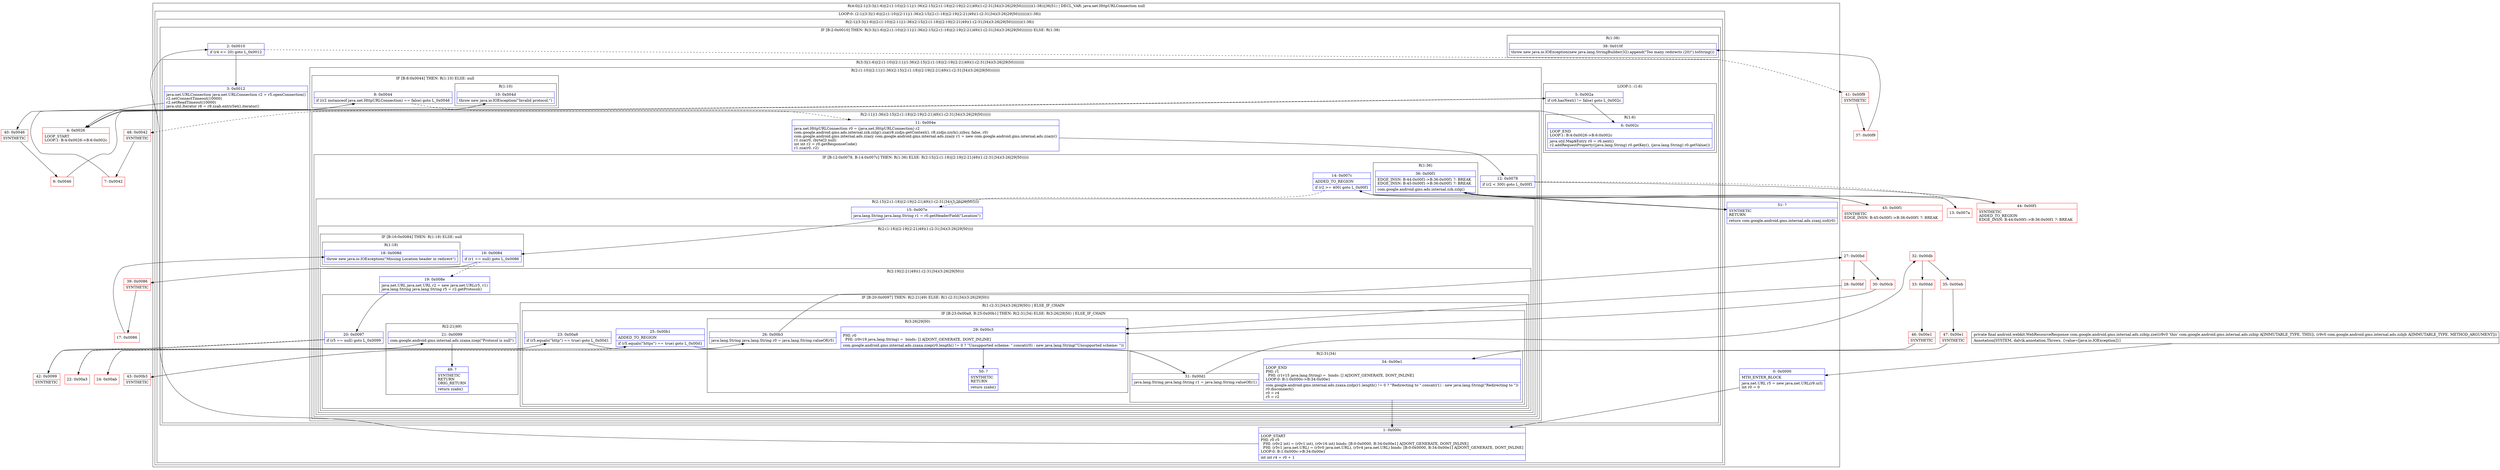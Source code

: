 digraph "CFG forcom.google.android.gms.internal.ads.zzbip.zze(Lcom\/google\/android\/gms\/internal\/ads\/zzbjb;)Landroid\/webkit\/WebResourceResponse;" {
subgraph cluster_Region_1686856427 {
label = "R(4:0|(2:1|(3:3|(1:6)|(2:(1:10)|(2:11|(1:36)(2:15|(2:(1:18)|(2:19|(2:21|49)(1:(2:31|34)(3:26|29|50))))))))(1:38))|36|51) | DECL_VAR: java.net.HttpURLConnection null\l";
node [shape=record,color=blue];
Node_0 [shape=record,label="{0\:\ 0x0000|MTH_ENTER_BLOCK\l|java.net.URL r5 = new java.net.URL(r9.url)\lint r0 = 0\l}"];
subgraph cluster_LoopRegion_701897280 {
label = "LOOP:0: (2:1|(3:3|(1:6)|(2:(1:10)|(2:11|(1:36)(2:15|(2:(1:18)|(2:19|(2:21|49)(1:(2:31|34)(3:26|29|50))))))))(1:38))";
node [shape=record,color=blue];
subgraph cluster_Region_2134296871 {
label = "R(2:1|(3:3|(1:6)|(2:(1:10)|(2:11|(1:36)(2:15|(2:(1:18)|(2:19|(2:21|49)(1:(2:31|34)(3:26|29|50))))))))(1:38))";
node [shape=record,color=blue];
Node_1 [shape=record,label="{1\:\ 0x000c|LOOP_START\lPHI: r0 r5 \l  PHI: (r0v2 int) = (r0v1 int), (r0v16 int) binds: [B:0:0x0000, B:34:0x00e1] A[DONT_GENERATE, DONT_INLINE]\l  PHI: (r5v1 java.net.URL) = (r5v0 java.net.URL), (r5v4 java.net.URL) binds: [B:0:0x0000, B:34:0x00e1] A[DONT_GENERATE, DONT_INLINE]\lLOOP:0: B:1:0x000c\-\>B:34:0x00e1\l|int int r4 = r0 + 1\l}"];
subgraph cluster_IfRegion_1690983279 {
label = "IF [B:2:0x0010] THEN: R(3:3|(1:6)|(2:(1:10)|(2:11|(1:36)(2:15|(2:(1:18)|(2:19|(2:21|49)(1:(2:31|34)(3:26|29|50)))))))) ELSE: R(1:38)";
node [shape=record,color=blue];
Node_2 [shape=record,label="{2\:\ 0x0010|if (r4 \<= 20) goto L_0x0012\l}"];
subgraph cluster_Region_570649449 {
label = "R(3:3|(1:6)|(2:(1:10)|(2:11|(1:36)(2:15|(2:(1:18)|(2:19|(2:21|49)(1:(2:31|34)(3:26|29|50))))))))";
node [shape=record,color=blue];
Node_3 [shape=record,label="{3\:\ 0x0012|java.net.URLConnection java.net.URLConnection r2 = r5.openConnection()\lr2.setConnectTimeout(10000)\lr2.setReadTimeout(10000)\ljava.util.Iterator r6 = r9.zzab.entrySet().iterator()\l}"];
subgraph cluster_LoopRegion_887388020 {
label = "LOOP:1: (1:6)";
node [shape=record,color=blue];
Node_5 [shape=record,label="{5\:\ 0x002a|if (r6.hasNext() != false) goto L_0x002c\l}"];
subgraph cluster_Region_1571499196 {
label = "R(1:6)";
node [shape=record,color=blue];
Node_6 [shape=record,label="{6\:\ 0x002c|LOOP_END\lLOOP:1: B:4:0x0026\-\>B:6:0x002c\l|java.util.Map$Entry r0 = r6.next()\lr2.addRequestProperty((java.lang.String) r0.getKey(), (java.lang.String) r0.getValue())\l}"];
}
}
subgraph cluster_Region_1622498327 {
label = "R(2:(1:10)|(2:11|(1:36)(2:15|(2:(1:18)|(2:19|(2:21|49)(1:(2:31|34)(3:26|29|50)))))))";
node [shape=record,color=blue];
subgraph cluster_IfRegion_921356970 {
label = "IF [B:8:0x0044] THEN: R(1:10) ELSE: null";
node [shape=record,color=blue];
Node_8 [shape=record,label="{8\:\ 0x0044|if ((r2 instanceof java.net.HttpURLConnection) == false) goto L_0x0046\l}"];
subgraph cluster_Region_341673680 {
label = "R(1:10)";
node [shape=record,color=blue];
Node_10 [shape=record,label="{10\:\ 0x004d|throw new java.io.IOException(\"Invalid protocol.\")\l}"];
}
}
subgraph cluster_Region_2136756897 {
label = "R(2:11|(1:36)(2:15|(2:(1:18)|(2:19|(2:21|49)(1:(2:31|34)(3:26|29|50))))))";
node [shape=record,color=blue];
Node_11 [shape=record,label="{11\:\ 0x004e|java.net.HttpURLConnection r0 = (java.net.HttpURLConnection) r2\lcom.google.android.gms.ads.internal.zzk.zzlg().zza(r8.zzdjo.getContext(), r8.zzdjo.zzyh().zzbsy, false, r0)\lcom.google.android.gms.internal.ads.zzazy com.google.android.gms.internal.ads.zzazy r1 = new com.google.android.gms.internal.ads.zzazy()\lr1.zza(r0, (byte[]) null)\lint int r2 = r0.getResponseCode()\lr1.zza(r0, r2)\l}"];
subgraph cluster_IfRegion_1303471193 {
label = "IF [B:12:0x0078, B:14:0x007c] THEN: R(1:36) ELSE: R(2:15|(2:(1:18)|(2:19|(2:21|49)(1:(2:31|34)(3:26|29|50)))))";
node [shape=record,color=blue];
Node_12 [shape=record,label="{12\:\ 0x0078|if (r2 \< 300) goto L_0x00f1\l}"];
Node_14 [shape=record,label="{14\:\ 0x007c|ADDED_TO_REGION\l|if (r2 \>= 400) goto L_0x00f1\l}"];
subgraph cluster_Region_222337537 {
label = "R(1:36)";
node [shape=record,color=blue];
Node_36 [shape=record,label="{36\:\ 0x00f1|EDGE_INSN: B:44:0x00f1\-\>B:36:0x00f1 ?: BREAK  \lEDGE_INSN: B:45:0x00f1\-\>B:36:0x00f1 ?: BREAK  \l|com.google.android.gms.ads.internal.zzk.zzlg()\l}"];
}
subgraph cluster_Region_1232826118 {
label = "R(2:15|(2:(1:18)|(2:19|(2:21|49)(1:(2:31|34)(3:26|29|50)))))";
node [shape=record,color=blue];
Node_15 [shape=record,label="{15\:\ 0x007e|java.lang.String java.lang.String r1 = r0.getHeaderField(\"Location\")\l}"];
subgraph cluster_Region_445125386 {
label = "R(2:(1:18)|(2:19|(2:21|49)(1:(2:31|34)(3:26|29|50))))";
node [shape=record,color=blue];
subgraph cluster_IfRegion_770590943 {
label = "IF [B:16:0x0084] THEN: R(1:18) ELSE: null";
node [shape=record,color=blue];
Node_16 [shape=record,label="{16\:\ 0x0084|if (r1 == null) goto L_0x0086\l}"];
subgraph cluster_Region_1343730088 {
label = "R(1:18)";
node [shape=record,color=blue];
Node_18 [shape=record,label="{18\:\ 0x008d|throw new java.io.IOException(\"Missing Location header in redirect\")\l}"];
}
}
subgraph cluster_Region_1083533284 {
label = "R(2:19|(2:21|49)(1:(2:31|34)(3:26|29|50)))";
node [shape=record,color=blue];
Node_19 [shape=record,label="{19\:\ 0x008e|java.net.URL java.net.URL r2 = new java.net.URL(r5, r1)\ljava.lang.String java.lang.String r5 = r2.getProtocol()\l}"];
subgraph cluster_IfRegion_817548953 {
label = "IF [B:20:0x0097] THEN: R(2:21|49) ELSE: R(1:(2:31|34)(3:26|29|50))";
node [shape=record,color=blue];
Node_20 [shape=record,label="{20\:\ 0x0097|if (r5 == null) goto L_0x0099\l}"];
subgraph cluster_Region_679794300 {
label = "R(2:21|49)";
node [shape=record,color=blue];
Node_21 [shape=record,label="{21\:\ 0x0099|com.google.android.gms.internal.ads.zzaxa.zzep(\"Protocol is null\")\l}"];
Node_49 [shape=record,label="{49\:\ ?|SYNTHETIC\lRETURN\lORIG_RETURN\l|return zzabi()\l}"];
}
subgraph cluster_Region_555598335 {
label = "R(1:(2:31|34)(3:26|29|50)) | ELSE_IF_CHAIN\l";
node [shape=record,color=blue];
subgraph cluster_IfRegion_573281495 {
label = "IF [B:23:0x00a9, B:25:0x00b1] THEN: R(2:31|34) ELSE: R(3:26|29|50) | ELSE_IF_CHAIN\l";
node [shape=record,color=blue];
Node_23 [shape=record,label="{23\:\ 0x00a9|if (r5.equals(\"http\") == true) goto L_0x00d1\l}"];
Node_25 [shape=record,label="{25\:\ 0x00b1|ADDED_TO_REGION\l|if (r5.equals(\"https\") == true) goto L_0x00d1\l}"];
subgraph cluster_Region_355588820 {
label = "R(2:31|34)";
node [shape=record,color=blue];
Node_31 [shape=record,label="{31\:\ 0x00d1|java.lang.String java.lang.String r1 = java.lang.String.valueOf(r1)\l}"];
Node_34 [shape=record,label="{34\:\ 0x00e1|LOOP_END\lPHI: r1 \l  PHI: (r1v15 java.lang.String) =  binds: [] A[DONT_GENERATE, DONT_INLINE]\lLOOP:0: B:1:0x000c\-\>B:34:0x00e1\l|com.google.android.gms.internal.ads.zzaxa.zzdp(r1.length() != 0 ? \"Redirecting to \".concat(r1) : new java.lang.String(\"Redirecting to \"))\lr0.disconnect()\lr0 = r4\lr5 = r2\l}"];
}
subgraph cluster_Region_1686028135 {
label = "R(3:26|29|50)";
node [shape=record,color=blue];
Node_26 [shape=record,label="{26\:\ 0x00b3|java.lang.String java.lang.String r0 = java.lang.String.valueOf(r5)\l}"];
Node_29 [shape=record,label="{29\:\ 0x00c3|PHI: r0 \l  PHI: (r0v19 java.lang.String) =  binds: [] A[DONT_GENERATE, DONT_INLINE]\l|com.google.android.gms.internal.ads.zzaxa.zzep(r0.length() != 0 ? \"Unsupported scheme: \".concat(r0) : new java.lang.String(\"Unsupported scheme: \"))\l}"];
Node_50 [shape=record,label="{50\:\ ?|SYNTHETIC\lRETURN\l|return zzabi()\l}"];
}
}
}
}
}
}
}
}
}
}
}
subgraph cluster_Region_2077722261 {
label = "R(1:38)";
node [shape=record,color=blue];
Node_38 [shape=record,label="{38\:\ 0x010f|throw new java.io.IOException(new java.lang.StringBuilder(32).append(\"Too many redirects (20)\").toString())\l}"];
}
}
}
}
Node_36 [shape=record,label="{36\:\ 0x00f1|EDGE_INSN: B:44:0x00f1\-\>B:36:0x00f1 ?: BREAK  \lEDGE_INSN: B:45:0x00f1\-\>B:36:0x00f1 ?: BREAK  \l|com.google.android.gms.ads.internal.zzk.zzlg()\l}"];
Node_51 [shape=record,label="{51\:\ ?|SYNTHETIC\lRETURN\l|return com.google.android.gms.internal.ads.zzaxj.zzd(r0)\l}"];
}
Node_4 [shape=record,color=red,label="{4\:\ 0x0026|LOOP_START\lLOOP:1: B:4:0x0026\-\>B:6:0x002c\l}"];
Node_7 [shape=record,color=red,label="{7\:\ 0x0042}"];
Node_9 [shape=record,color=red,label="{9\:\ 0x0046}"];
Node_13 [shape=record,color=red,label="{13\:\ 0x007a}"];
Node_17 [shape=record,color=red,label="{17\:\ 0x0086}"];
Node_22 [shape=record,color=red,label="{22\:\ 0x00a3}"];
Node_24 [shape=record,color=red,label="{24\:\ 0x00ab}"];
Node_27 [shape=record,color=red,label="{27\:\ 0x00bd}"];
Node_28 [shape=record,color=red,label="{28\:\ 0x00bf}"];
Node_30 [shape=record,color=red,label="{30\:\ 0x00cb}"];
Node_32 [shape=record,color=red,label="{32\:\ 0x00db}"];
Node_33 [shape=record,color=red,label="{33\:\ 0x00dd}"];
Node_35 [shape=record,color=red,label="{35\:\ 0x00eb}"];
Node_37 [shape=record,color=red,label="{37\:\ 0x00f9}"];
Node_39 [shape=record,color=red,label="{39\:\ 0x0086|SYNTHETIC\l}"];
Node_40 [shape=record,color=red,label="{40\:\ 0x0046|SYNTHETIC\l}"];
Node_41 [shape=record,color=red,label="{41\:\ 0x00f9|SYNTHETIC\l}"];
Node_42 [shape=record,color=red,label="{42\:\ 0x0099|SYNTHETIC\l}"];
Node_43 [shape=record,color=red,label="{43\:\ 0x00b3|SYNTHETIC\l}"];
Node_44 [shape=record,color=red,label="{44\:\ 0x00f1|SYNTHETIC\lADDED_TO_REGION\lEDGE_INSN: B:44:0x00f1\-\>B:36:0x00f1 ?: BREAK  \l}"];
Node_45 [shape=record,color=red,label="{45\:\ 0x00f1|SYNTHETIC\lEDGE_INSN: B:45:0x00f1\-\>B:36:0x00f1 ?: BREAK  \l}"];
Node_46 [shape=record,color=red,label="{46\:\ 0x00e1|SYNTHETIC\l}"];
Node_47 [shape=record,color=red,label="{47\:\ 0x00e1|SYNTHETIC\l}"];
Node_48 [shape=record,color=red,label="{48\:\ 0x0042|SYNTHETIC\l}"];
MethodNode[shape=record,label="{private final android.webkit.WebResourceResponse com.google.android.gms.internal.ads.zzbip.zze((r8v0 'this' com.google.android.gms.internal.ads.zzbip A[IMMUTABLE_TYPE, THIS]), (r9v0 com.google.android.gms.internal.ads.zzbjb A[IMMUTABLE_TYPE, METHOD_ARGUMENT]))  | Annotation[SYSTEM, dalvik.annotation.Throws, \{value=[java.io.IOException]\}]\l}"];
MethodNode -> Node_0;
Node_0 -> Node_1;
Node_1 -> Node_2;
Node_2 -> Node_3;
Node_2 -> Node_41[style=dashed];
Node_3 -> Node_4;
Node_5 -> Node_6;
Node_5 -> Node_48[style=dashed];
Node_6 -> Node_4;
Node_8 -> Node_11[style=dashed];
Node_8 -> Node_40;
Node_11 -> Node_12;
Node_12 -> Node_13[style=dashed];
Node_12 -> Node_44;
Node_14 -> Node_15[style=dashed];
Node_14 -> Node_45;
Node_36 -> Node_51;
Node_15 -> Node_16;
Node_16 -> Node_19[style=dashed];
Node_16 -> Node_39;
Node_19 -> Node_20;
Node_20 -> Node_22[style=dashed];
Node_20 -> Node_42;
Node_21 -> Node_49;
Node_23 -> Node_24[style=dashed];
Node_23 -> Node_31;
Node_25 -> Node_31;
Node_25 -> Node_43[style=dashed];
Node_31 -> Node_32;
Node_34 -> Node_1;
Node_26 -> Node_27;
Node_29 -> Node_50;
Node_36 -> Node_51;
Node_4 -> Node_5;
Node_7 -> Node_8;
Node_9 -> Node_10;
Node_13 -> Node_14;
Node_17 -> Node_18;
Node_22 -> Node_23;
Node_24 -> Node_25;
Node_27 -> Node_28;
Node_27 -> Node_30;
Node_28 -> Node_29;
Node_30 -> Node_29;
Node_32 -> Node_33;
Node_32 -> Node_35;
Node_33 -> Node_46;
Node_35 -> Node_47;
Node_37 -> Node_38;
Node_39 -> Node_17;
Node_40 -> Node_9;
Node_41 -> Node_37;
Node_42 -> Node_21;
Node_43 -> Node_26;
Node_44 -> Node_36;
Node_45 -> Node_36;
Node_46 -> Node_34;
Node_47 -> Node_34;
Node_48 -> Node_7;
}

